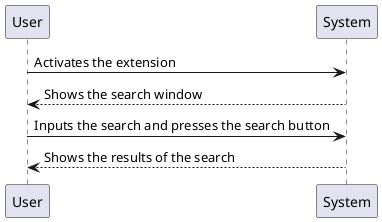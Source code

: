 @startuml core_07_1_flow.png
User -> System: Activates the extension
System --> User: Shows the search window
User -> System: Inputs the search and presses the search button
System --> User: Shows the results of the search
@enduml